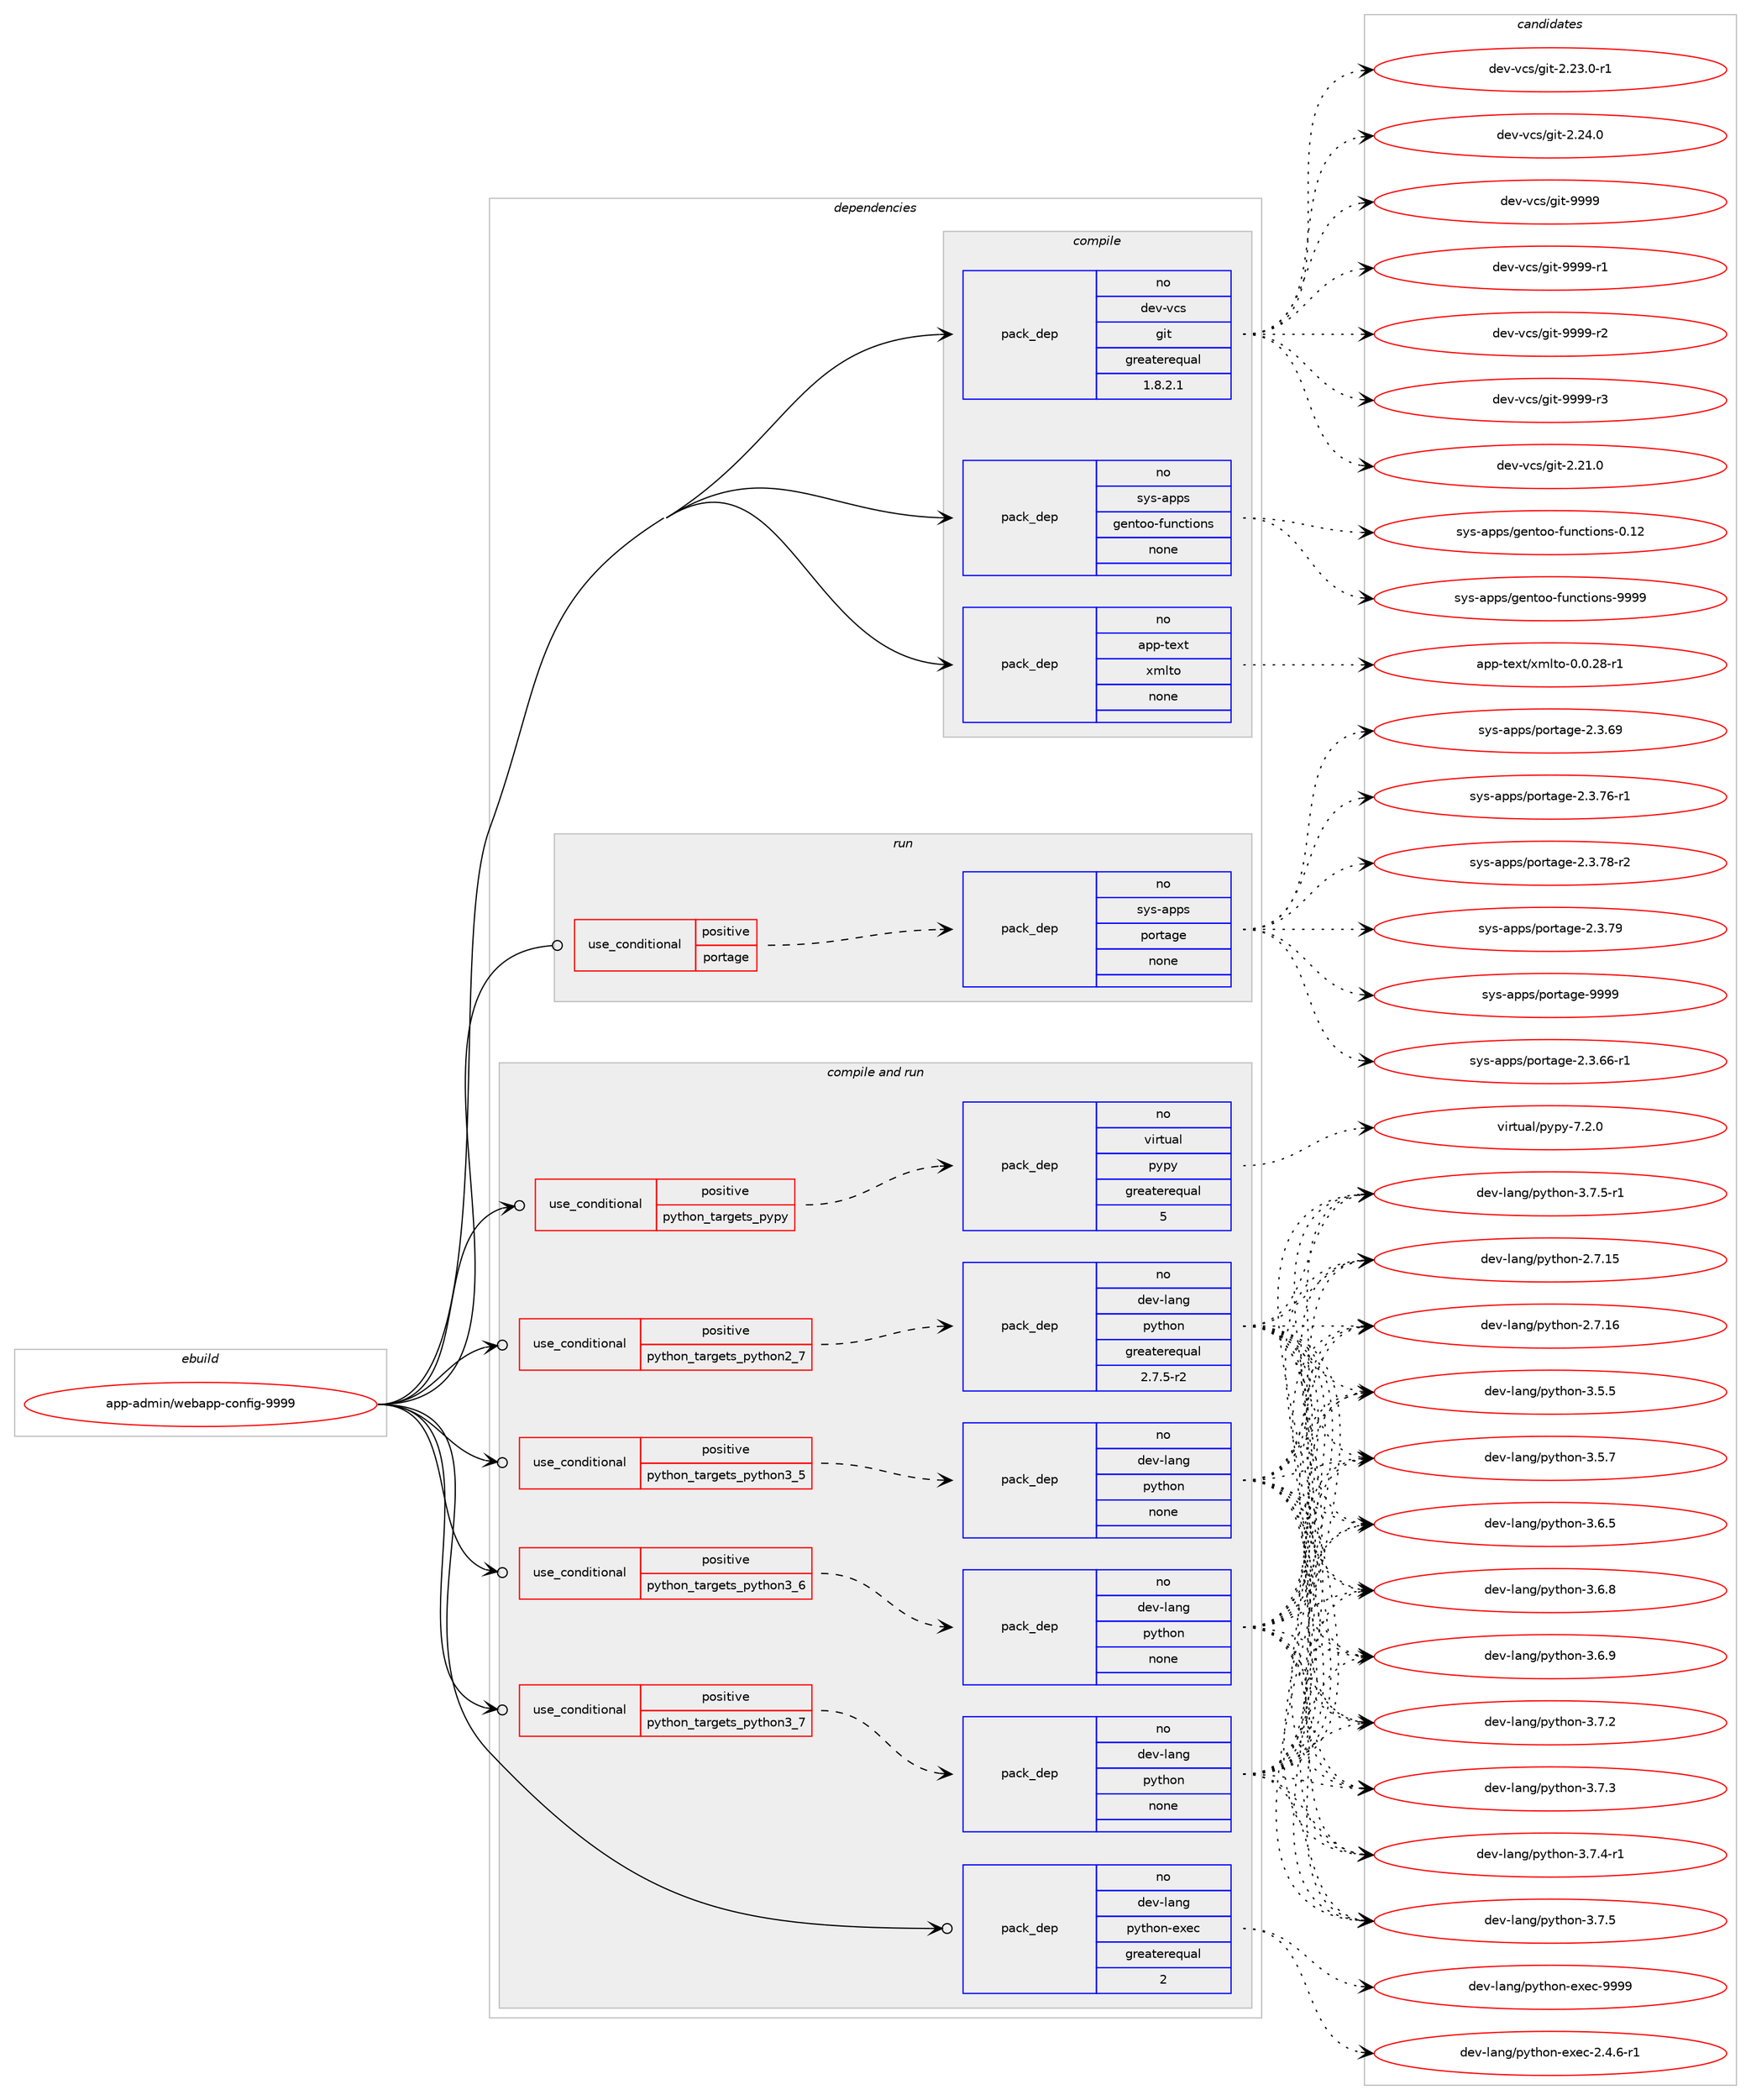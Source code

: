 digraph prolog {

# *************
# Graph options
# *************

newrank=true;
concentrate=true;
compound=true;
graph [rankdir=LR,fontname=Helvetica,fontsize=10,ranksep=1.5];#, ranksep=2.5, nodesep=0.2];
edge  [arrowhead=vee];
node  [fontname=Helvetica,fontsize=10];

# **********
# The ebuild
# **********

subgraph cluster_leftcol {
color=gray;
rank=same;
label=<<i>ebuild</i>>;
id [label="app-admin/webapp-config-9999", color=red, width=4, href="../app-admin/webapp-config-9999.svg"];
}

# ****************
# The dependencies
# ****************

subgraph cluster_midcol {
color=gray;
label=<<i>dependencies</i>>;
subgraph cluster_compile {
fillcolor="#eeeeee";
style=filled;
label=<<i>compile</i>>;
subgraph pack350865 {
dependency471899 [label=<<TABLE BORDER="0" CELLBORDER="1" CELLSPACING="0" CELLPADDING="4" WIDTH="220"><TR><TD ROWSPAN="6" CELLPADDING="30">pack_dep</TD></TR><TR><TD WIDTH="110">no</TD></TR><TR><TD>app-text</TD></TR><TR><TD>xmlto</TD></TR><TR><TD>none</TD></TR><TR><TD></TD></TR></TABLE>>, shape=none, color=blue];
}
id:e -> dependency471899:w [weight=20,style="solid",arrowhead="vee"];
subgraph pack350866 {
dependency471900 [label=<<TABLE BORDER="0" CELLBORDER="1" CELLSPACING="0" CELLPADDING="4" WIDTH="220"><TR><TD ROWSPAN="6" CELLPADDING="30">pack_dep</TD></TR><TR><TD WIDTH="110">no</TD></TR><TR><TD>dev-vcs</TD></TR><TR><TD>git</TD></TR><TR><TD>greaterequal</TD></TR><TR><TD>1.8.2.1</TD></TR></TABLE>>, shape=none, color=blue];
}
id:e -> dependency471900:w [weight=20,style="solid",arrowhead="vee"];
subgraph pack350867 {
dependency471901 [label=<<TABLE BORDER="0" CELLBORDER="1" CELLSPACING="0" CELLPADDING="4" WIDTH="220"><TR><TD ROWSPAN="6" CELLPADDING="30">pack_dep</TD></TR><TR><TD WIDTH="110">no</TD></TR><TR><TD>sys-apps</TD></TR><TR><TD>gentoo-functions</TD></TR><TR><TD>none</TD></TR><TR><TD></TD></TR></TABLE>>, shape=none, color=blue];
}
id:e -> dependency471901:w [weight=20,style="solid",arrowhead="vee"];
}
subgraph cluster_compileandrun {
fillcolor="#eeeeee";
style=filled;
label=<<i>compile and run</i>>;
subgraph cond112479 {
dependency471902 [label=<<TABLE BORDER="0" CELLBORDER="1" CELLSPACING="0" CELLPADDING="4"><TR><TD ROWSPAN="3" CELLPADDING="10">use_conditional</TD></TR><TR><TD>positive</TD></TR><TR><TD>python_targets_pypy</TD></TR></TABLE>>, shape=none, color=red];
subgraph pack350868 {
dependency471903 [label=<<TABLE BORDER="0" CELLBORDER="1" CELLSPACING="0" CELLPADDING="4" WIDTH="220"><TR><TD ROWSPAN="6" CELLPADDING="30">pack_dep</TD></TR><TR><TD WIDTH="110">no</TD></TR><TR><TD>virtual</TD></TR><TR><TD>pypy</TD></TR><TR><TD>greaterequal</TD></TR><TR><TD>5</TD></TR></TABLE>>, shape=none, color=blue];
}
dependency471902:e -> dependency471903:w [weight=20,style="dashed",arrowhead="vee"];
}
id:e -> dependency471902:w [weight=20,style="solid",arrowhead="odotvee"];
subgraph cond112480 {
dependency471904 [label=<<TABLE BORDER="0" CELLBORDER="1" CELLSPACING="0" CELLPADDING="4"><TR><TD ROWSPAN="3" CELLPADDING="10">use_conditional</TD></TR><TR><TD>positive</TD></TR><TR><TD>python_targets_python2_7</TD></TR></TABLE>>, shape=none, color=red];
subgraph pack350869 {
dependency471905 [label=<<TABLE BORDER="0" CELLBORDER="1" CELLSPACING="0" CELLPADDING="4" WIDTH="220"><TR><TD ROWSPAN="6" CELLPADDING="30">pack_dep</TD></TR><TR><TD WIDTH="110">no</TD></TR><TR><TD>dev-lang</TD></TR><TR><TD>python</TD></TR><TR><TD>greaterequal</TD></TR><TR><TD>2.7.5-r2</TD></TR></TABLE>>, shape=none, color=blue];
}
dependency471904:e -> dependency471905:w [weight=20,style="dashed",arrowhead="vee"];
}
id:e -> dependency471904:w [weight=20,style="solid",arrowhead="odotvee"];
subgraph cond112481 {
dependency471906 [label=<<TABLE BORDER="0" CELLBORDER="1" CELLSPACING="0" CELLPADDING="4"><TR><TD ROWSPAN="3" CELLPADDING="10">use_conditional</TD></TR><TR><TD>positive</TD></TR><TR><TD>python_targets_python3_5</TD></TR></TABLE>>, shape=none, color=red];
subgraph pack350870 {
dependency471907 [label=<<TABLE BORDER="0" CELLBORDER="1" CELLSPACING="0" CELLPADDING="4" WIDTH="220"><TR><TD ROWSPAN="6" CELLPADDING="30">pack_dep</TD></TR><TR><TD WIDTH="110">no</TD></TR><TR><TD>dev-lang</TD></TR><TR><TD>python</TD></TR><TR><TD>none</TD></TR><TR><TD></TD></TR></TABLE>>, shape=none, color=blue];
}
dependency471906:e -> dependency471907:w [weight=20,style="dashed",arrowhead="vee"];
}
id:e -> dependency471906:w [weight=20,style="solid",arrowhead="odotvee"];
subgraph cond112482 {
dependency471908 [label=<<TABLE BORDER="0" CELLBORDER="1" CELLSPACING="0" CELLPADDING="4"><TR><TD ROWSPAN="3" CELLPADDING="10">use_conditional</TD></TR><TR><TD>positive</TD></TR><TR><TD>python_targets_python3_6</TD></TR></TABLE>>, shape=none, color=red];
subgraph pack350871 {
dependency471909 [label=<<TABLE BORDER="0" CELLBORDER="1" CELLSPACING="0" CELLPADDING="4" WIDTH="220"><TR><TD ROWSPAN="6" CELLPADDING="30">pack_dep</TD></TR><TR><TD WIDTH="110">no</TD></TR><TR><TD>dev-lang</TD></TR><TR><TD>python</TD></TR><TR><TD>none</TD></TR><TR><TD></TD></TR></TABLE>>, shape=none, color=blue];
}
dependency471908:e -> dependency471909:w [weight=20,style="dashed",arrowhead="vee"];
}
id:e -> dependency471908:w [weight=20,style="solid",arrowhead="odotvee"];
subgraph cond112483 {
dependency471910 [label=<<TABLE BORDER="0" CELLBORDER="1" CELLSPACING="0" CELLPADDING="4"><TR><TD ROWSPAN="3" CELLPADDING="10">use_conditional</TD></TR><TR><TD>positive</TD></TR><TR><TD>python_targets_python3_7</TD></TR></TABLE>>, shape=none, color=red];
subgraph pack350872 {
dependency471911 [label=<<TABLE BORDER="0" CELLBORDER="1" CELLSPACING="0" CELLPADDING="4" WIDTH="220"><TR><TD ROWSPAN="6" CELLPADDING="30">pack_dep</TD></TR><TR><TD WIDTH="110">no</TD></TR><TR><TD>dev-lang</TD></TR><TR><TD>python</TD></TR><TR><TD>none</TD></TR><TR><TD></TD></TR></TABLE>>, shape=none, color=blue];
}
dependency471910:e -> dependency471911:w [weight=20,style="dashed",arrowhead="vee"];
}
id:e -> dependency471910:w [weight=20,style="solid",arrowhead="odotvee"];
subgraph pack350873 {
dependency471912 [label=<<TABLE BORDER="0" CELLBORDER="1" CELLSPACING="0" CELLPADDING="4" WIDTH="220"><TR><TD ROWSPAN="6" CELLPADDING="30">pack_dep</TD></TR><TR><TD WIDTH="110">no</TD></TR><TR><TD>dev-lang</TD></TR><TR><TD>python-exec</TD></TR><TR><TD>greaterequal</TD></TR><TR><TD>2</TD></TR></TABLE>>, shape=none, color=blue];
}
id:e -> dependency471912:w [weight=20,style="solid",arrowhead="odotvee"];
}
subgraph cluster_run {
fillcolor="#eeeeee";
style=filled;
label=<<i>run</i>>;
subgraph cond112484 {
dependency471913 [label=<<TABLE BORDER="0" CELLBORDER="1" CELLSPACING="0" CELLPADDING="4"><TR><TD ROWSPAN="3" CELLPADDING="10">use_conditional</TD></TR><TR><TD>positive</TD></TR><TR><TD>portage</TD></TR></TABLE>>, shape=none, color=red];
subgraph pack350874 {
dependency471914 [label=<<TABLE BORDER="0" CELLBORDER="1" CELLSPACING="0" CELLPADDING="4" WIDTH="220"><TR><TD ROWSPAN="6" CELLPADDING="30">pack_dep</TD></TR><TR><TD WIDTH="110">no</TD></TR><TR><TD>sys-apps</TD></TR><TR><TD>portage</TD></TR><TR><TD>none</TD></TR><TR><TD></TD></TR></TABLE>>, shape=none, color=blue];
}
dependency471913:e -> dependency471914:w [weight=20,style="dashed",arrowhead="vee"];
}
id:e -> dependency471913:w [weight=20,style="solid",arrowhead="odot"];
}
}

# **************
# The candidates
# **************

subgraph cluster_choices {
rank=same;
color=gray;
label=<<i>candidates</i>>;

subgraph choice350865 {
color=black;
nodesep=1;
choice971121124511610112011647120109108116111454846484650564511449 [label="app-text/xmlto-0.0.28-r1", color=red, width=4,href="../app-text/xmlto-0.0.28-r1.svg"];
dependency471899:e -> choice971121124511610112011647120109108116111454846484650564511449:w [style=dotted,weight="100"];
}
subgraph choice350866 {
color=black;
nodesep=1;
choice10010111845118991154710310511645504650494648 [label="dev-vcs/git-2.21.0", color=red, width=4,href="../dev-vcs/git-2.21.0.svg"];
choice100101118451189911547103105116455046505146484511449 [label="dev-vcs/git-2.23.0-r1", color=red, width=4,href="../dev-vcs/git-2.23.0-r1.svg"];
choice10010111845118991154710310511645504650524648 [label="dev-vcs/git-2.24.0", color=red, width=4,href="../dev-vcs/git-2.24.0.svg"];
choice1001011184511899115471031051164557575757 [label="dev-vcs/git-9999", color=red, width=4,href="../dev-vcs/git-9999.svg"];
choice10010111845118991154710310511645575757574511449 [label="dev-vcs/git-9999-r1", color=red, width=4,href="../dev-vcs/git-9999-r1.svg"];
choice10010111845118991154710310511645575757574511450 [label="dev-vcs/git-9999-r2", color=red, width=4,href="../dev-vcs/git-9999-r2.svg"];
choice10010111845118991154710310511645575757574511451 [label="dev-vcs/git-9999-r3", color=red, width=4,href="../dev-vcs/git-9999-r3.svg"];
dependency471900:e -> choice10010111845118991154710310511645504650494648:w [style=dotted,weight="100"];
dependency471900:e -> choice100101118451189911547103105116455046505146484511449:w [style=dotted,weight="100"];
dependency471900:e -> choice10010111845118991154710310511645504650524648:w [style=dotted,weight="100"];
dependency471900:e -> choice1001011184511899115471031051164557575757:w [style=dotted,weight="100"];
dependency471900:e -> choice10010111845118991154710310511645575757574511449:w [style=dotted,weight="100"];
dependency471900:e -> choice10010111845118991154710310511645575757574511450:w [style=dotted,weight="100"];
dependency471900:e -> choice10010111845118991154710310511645575757574511451:w [style=dotted,weight="100"];
}
subgraph choice350867 {
color=black;
nodesep=1;
choice11512111545971121121154710310111011611111145102117110991161051111101154548464950 [label="sys-apps/gentoo-functions-0.12", color=red, width=4,href="../sys-apps/gentoo-functions-0.12.svg"];
choice11512111545971121121154710310111011611111145102117110991161051111101154557575757 [label="sys-apps/gentoo-functions-9999", color=red, width=4,href="../sys-apps/gentoo-functions-9999.svg"];
dependency471901:e -> choice11512111545971121121154710310111011611111145102117110991161051111101154548464950:w [style=dotted,weight="100"];
dependency471901:e -> choice11512111545971121121154710310111011611111145102117110991161051111101154557575757:w [style=dotted,weight="100"];
}
subgraph choice350868 {
color=black;
nodesep=1;
choice1181051141161179710847112121112121455546504648 [label="virtual/pypy-7.2.0", color=red, width=4,href="../virtual/pypy-7.2.0.svg"];
dependency471903:e -> choice1181051141161179710847112121112121455546504648:w [style=dotted,weight="100"];
}
subgraph choice350869 {
color=black;
nodesep=1;
choice10010111845108971101034711212111610411111045504655464953 [label="dev-lang/python-2.7.15", color=red, width=4,href="../dev-lang/python-2.7.15.svg"];
choice10010111845108971101034711212111610411111045504655464954 [label="dev-lang/python-2.7.16", color=red, width=4,href="../dev-lang/python-2.7.16.svg"];
choice100101118451089711010347112121116104111110455146534653 [label="dev-lang/python-3.5.5", color=red, width=4,href="../dev-lang/python-3.5.5.svg"];
choice100101118451089711010347112121116104111110455146534655 [label="dev-lang/python-3.5.7", color=red, width=4,href="../dev-lang/python-3.5.7.svg"];
choice100101118451089711010347112121116104111110455146544653 [label="dev-lang/python-3.6.5", color=red, width=4,href="../dev-lang/python-3.6.5.svg"];
choice100101118451089711010347112121116104111110455146544656 [label="dev-lang/python-3.6.8", color=red, width=4,href="../dev-lang/python-3.6.8.svg"];
choice100101118451089711010347112121116104111110455146544657 [label="dev-lang/python-3.6.9", color=red, width=4,href="../dev-lang/python-3.6.9.svg"];
choice100101118451089711010347112121116104111110455146554650 [label="dev-lang/python-3.7.2", color=red, width=4,href="../dev-lang/python-3.7.2.svg"];
choice100101118451089711010347112121116104111110455146554651 [label="dev-lang/python-3.7.3", color=red, width=4,href="../dev-lang/python-3.7.3.svg"];
choice1001011184510897110103471121211161041111104551465546524511449 [label="dev-lang/python-3.7.4-r1", color=red, width=4,href="../dev-lang/python-3.7.4-r1.svg"];
choice100101118451089711010347112121116104111110455146554653 [label="dev-lang/python-3.7.5", color=red, width=4,href="../dev-lang/python-3.7.5.svg"];
choice1001011184510897110103471121211161041111104551465546534511449 [label="dev-lang/python-3.7.5-r1", color=red, width=4,href="../dev-lang/python-3.7.5-r1.svg"];
dependency471905:e -> choice10010111845108971101034711212111610411111045504655464953:w [style=dotted,weight="100"];
dependency471905:e -> choice10010111845108971101034711212111610411111045504655464954:w [style=dotted,weight="100"];
dependency471905:e -> choice100101118451089711010347112121116104111110455146534653:w [style=dotted,weight="100"];
dependency471905:e -> choice100101118451089711010347112121116104111110455146534655:w [style=dotted,weight="100"];
dependency471905:e -> choice100101118451089711010347112121116104111110455146544653:w [style=dotted,weight="100"];
dependency471905:e -> choice100101118451089711010347112121116104111110455146544656:w [style=dotted,weight="100"];
dependency471905:e -> choice100101118451089711010347112121116104111110455146544657:w [style=dotted,weight="100"];
dependency471905:e -> choice100101118451089711010347112121116104111110455146554650:w [style=dotted,weight="100"];
dependency471905:e -> choice100101118451089711010347112121116104111110455146554651:w [style=dotted,weight="100"];
dependency471905:e -> choice1001011184510897110103471121211161041111104551465546524511449:w [style=dotted,weight="100"];
dependency471905:e -> choice100101118451089711010347112121116104111110455146554653:w [style=dotted,weight="100"];
dependency471905:e -> choice1001011184510897110103471121211161041111104551465546534511449:w [style=dotted,weight="100"];
}
subgraph choice350870 {
color=black;
nodesep=1;
choice10010111845108971101034711212111610411111045504655464953 [label="dev-lang/python-2.7.15", color=red, width=4,href="../dev-lang/python-2.7.15.svg"];
choice10010111845108971101034711212111610411111045504655464954 [label="dev-lang/python-2.7.16", color=red, width=4,href="../dev-lang/python-2.7.16.svg"];
choice100101118451089711010347112121116104111110455146534653 [label="dev-lang/python-3.5.5", color=red, width=4,href="../dev-lang/python-3.5.5.svg"];
choice100101118451089711010347112121116104111110455146534655 [label="dev-lang/python-3.5.7", color=red, width=4,href="../dev-lang/python-3.5.7.svg"];
choice100101118451089711010347112121116104111110455146544653 [label="dev-lang/python-3.6.5", color=red, width=4,href="../dev-lang/python-3.6.5.svg"];
choice100101118451089711010347112121116104111110455146544656 [label="dev-lang/python-3.6.8", color=red, width=4,href="../dev-lang/python-3.6.8.svg"];
choice100101118451089711010347112121116104111110455146544657 [label="dev-lang/python-3.6.9", color=red, width=4,href="../dev-lang/python-3.6.9.svg"];
choice100101118451089711010347112121116104111110455146554650 [label="dev-lang/python-3.7.2", color=red, width=4,href="../dev-lang/python-3.7.2.svg"];
choice100101118451089711010347112121116104111110455146554651 [label="dev-lang/python-3.7.3", color=red, width=4,href="../dev-lang/python-3.7.3.svg"];
choice1001011184510897110103471121211161041111104551465546524511449 [label="dev-lang/python-3.7.4-r1", color=red, width=4,href="../dev-lang/python-3.7.4-r1.svg"];
choice100101118451089711010347112121116104111110455146554653 [label="dev-lang/python-3.7.5", color=red, width=4,href="../dev-lang/python-3.7.5.svg"];
choice1001011184510897110103471121211161041111104551465546534511449 [label="dev-lang/python-3.7.5-r1", color=red, width=4,href="../dev-lang/python-3.7.5-r1.svg"];
dependency471907:e -> choice10010111845108971101034711212111610411111045504655464953:w [style=dotted,weight="100"];
dependency471907:e -> choice10010111845108971101034711212111610411111045504655464954:w [style=dotted,weight="100"];
dependency471907:e -> choice100101118451089711010347112121116104111110455146534653:w [style=dotted,weight="100"];
dependency471907:e -> choice100101118451089711010347112121116104111110455146534655:w [style=dotted,weight="100"];
dependency471907:e -> choice100101118451089711010347112121116104111110455146544653:w [style=dotted,weight="100"];
dependency471907:e -> choice100101118451089711010347112121116104111110455146544656:w [style=dotted,weight="100"];
dependency471907:e -> choice100101118451089711010347112121116104111110455146544657:w [style=dotted,weight="100"];
dependency471907:e -> choice100101118451089711010347112121116104111110455146554650:w [style=dotted,weight="100"];
dependency471907:e -> choice100101118451089711010347112121116104111110455146554651:w [style=dotted,weight="100"];
dependency471907:e -> choice1001011184510897110103471121211161041111104551465546524511449:w [style=dotted,weight="100"];
dependency471907:e -> choice100101118451089711010347112121116104111110455146554653:w [style=dotted,weight="100"];
dependency471907:e -> choice1001011184510897110103471121211161041111104551465546534511449:w [style=dotted,weight="100"];
}
subgraph choice350871 {
color=black;
nodesep=1;
choice10010111845108971101034711212111610411111045504655464953 [label="dev-lang/python-2.7.15", color=red, width=4,href="../dev-lang/python-2.7.15.svg"];
choice10010111845108971101034711212111610411111045504655464954 [label="dev-lang/python-2.7.16", color=red, width=4,href="../dev-lang/python-2.7.16.svg"];
choice100101118451089711010347112121116104111110455146534653 [label="dev-lang/python-3.5.5", color=red, width=4,href="../dev-lang/python-3.5.5.svg"];
choice100101118451089711010347112121116104111110455146534655 [label="dev-lang/python-3.5.7", color=red, width=4,href="../dev-lang/python-3.5.7.svg"];
choice100101118451089711010347112121116104111110455146544653 [label="dev-lang/python-3.6.5", color=red, width=4,href="../dev-lang/python-3.6.5.svg"];
choice100101118451089711010347112121116104111110455146544656 [label="dev-lang/python-3.6.8", color=red, width=4,href="../dev-lang/python-3.6.8.svg"];
choice100101118451089711010347112121116104111110455146544657 [label="dev-lang/python-3.6.9", color=red, width=4,href="../dev-lang/python-3.6.9.svg"];
choice100101118451089711010347112121116104111110455146554650 [label="dev-lang/python-3.7.2", color=red, width=4,href="../dev-lang/python-3.7.2.svg"];
choice100101118451089711010347112121116104111110455146554651 [label="dev-lang/python-3.7.3", color=red, width=4,href="../dev-lang/python-3.7.3.svg"];
choice1001011184510897110103471121211161041111104551465546524511449 [label="dev-lang/python-3.7.4-r1", color=red, width=4,href="../dev-lang/python-3.7.4-r1.svg"];
choice100101118451089711010347112121116104111110455146554653 [label="dev-lang/python-3.7.5", color=red, width=4,href="../dev-lang/python-3.7.5.svg"];
choice1001011184510897110103471121211161041111104551465546534511449 [label="dev-lang/python-3.7.5-r1", color=red, width=4,href="../dev-lang/python-3.7.5-r1.svg"];
dependency471909:e -> choice10010111845108971101034711212111610411111045504655464953:w [style=dotted,weight="100"];
dependency471909:e -> choice10010111845108971101034711212111610411111045504655464954:w [style=dotted,weight="100"];
dependency471909:e -> choice100101118451089711010347112121116104111110455146534653:w [style=dotted,weight="100"];
dependency471909:e -> choice100101118451089711010347112121116104111110455146534655:w [style=dotted,weight="100"];
dependency471909:e -> choice100101118451089711010347112121116104111110455146544653:w [style=dotted,weight="100"];
dependency471909:e -> choice100101118451089711010347112121116104111110455146544656:w [style=dotted,weight="100"];
dependency471909:e -> choice100101118451089711010347112121116104111110455146544657:w [style=dotted,weight="100"];
dependency471909:e -> choice100101118451089711010347112121116104111110455146554650:w [style=dotted,weight="100"];
dependency471909:e -> choice100101118451089711010347112121116104111110455146554651:w [style=dotted,weight="100"];
dependency471909:e -> choice1001011184510897110103471121211161041111104551465546524511449:w [style=dotted,weight="100"];
dependency471909:e -> choice100101118451089711010347112121116104111110455146554653:w [style=dotted,weight="100"];
dependency471909:e -> choice1001011184510897110103471121211161041111104551465546534511449:w [style=dotted,weight="100"];
}
subgraph choice350872 {
color=black;
nodesep=1;
choice10010111845108971101034711212111610411111045504655464953 [label="dev-lang/python-2.7.15", color=red, width=4,href="../dev-lang/python-2.7.15.svg"];
choice10010111845108971101034711212111610411111045504655464954 [label="dev-lang/python-2.7.16", color=red, width=4,href="../dev-lang/python-2.7.16.svg"];
choice100101118451089711010347112121116104111110455146534653 [label="dev-lang/python-3.5.5", color=red, width=4,href="../dev-lang/python-3.5.5.svg"];
choice100101118451089711010347112121116104111110455146534655 [label="dev-lang/python-3.5.7", color=red, width=4,href="../dev-lang/python-3.5.7.svg"];
choice100101118451089711010347112121116104111110455146544653 [label="dev-lang/python-3.6.5", color=red, width=4,href="../dev-lang/python-3.6.5.svg"];
choice100101118451089711010347112121116104111110455146544656 [label="dev-lang/python-3.6.8", color=red, width=4,href="../dev-lang/python-3.6.8.svg"];
choice100101118451089711010347112121116104111110455146544657 [label="dev-lang/python-3.6.9", color=red, width=4,href="../dev-lang/python-3.6.9.svg"];
choice100101118451089711010347112121116104111110455146554650 [label="dev-lang/python-3.7.2", color=red, width=4,href="../dev-lang/python-3.7.2.svg"];
choice100101118451089711010347112121116104111110455146554651 [label="dev-lang/python-3.7.3", color=red, width=4,href="../dev-lang/python-3.7.3.svg"];
choice1001011184510897110103471121211161041111104551465546524511449 [label="dev-lang/python-3.7.4-r1", color=red, width=4,href="../dev-lang/python-3.7.4-r1.svg"];
choice100101118451089711010347112121116104111110455146554653 [label="dev-lang/python-3.7.5", color=red, width=4,href="../dev-lang/python-3.7.5.svg"];
choice1001011184510897110103471121211161041111104551465546534511449 [label="dev-lang/python-3.7.5-r1", color=red, width=4,href="../dev-lang/python-3.7.5-r1.svg"];
dependency471911:e -> choice10010111845108971101034711212111610411111045504655464953:w [style=dotted,weight="100"];
dependency471911:e -> choice10010111845108971101034711212111610411111045504655464954:w [style=dotted,weight="100"];
dependency471911:e -> choice100101118451089711010347112121116104111110455146534653:w [style=dotted,weight="100"];
dependency471911:e -> choice100101118451089711010347112121116104111110455146534655:w [style=dotted,weight="100"];
dependency471911:e -> choice100101118451089711010347112121116104111110455146544653:w [style=dotted,weight="100"];
dependency471911:e -> choice100101118451089711010347112121116104111110455146544656:w [style=dotted,weight="100"];
dependency471911:e -> choice100101118451089711010347112121116104111110455146544657:w [style=dotted,weight="100"];
dependency471911:e -> choice100101118451089711010347112121116104111110455146554650:w [style=dotted,weight="100"];
dependency471911:e -> choice100101118451089711010347112121116104111110455146554651:w [style=dotted,weight="100"];
dependency471911:e -> choice1001011184510897110103471121211161041111104551465546524511449:w [style=dotted,weight="100"];
dependency471911:e -> choice100101118451089711010347112121116104111110455146554653:w [style=dotted,weight="100"];
dependency471911:e -> choice1001011184510897110103471121211161041111104551465546534511449:w [style=dotted,weight="100"];
}
subgraph choice350873 {
color=black;
nodesep=1;
choice10010111845108971101034711212111610411111045101120101994550465246544511449 [label="dev-lang/python-exec-2.4.6-r1", color=red, width=4,href="../dev-lang/python-exec-2.4.6-r1.svg"];
choice10010111845108971101034711212111610411111045101120101994557575757 [label="dev-lang/python-exec-9999", color=red, width=4,href="../dev-lang/python-exec-9999.svg"];
dependency471912:e -> choice10010111845108971101034711212111610411111045101120101994550465246544511449:w [style=dotted,weight="100"];
dependency471912:e -> choice10010111845108971101034711212111610411111045101120101994557575757:w [style=dotted,weight="100"];
}
subgraph choice350874 {
color=black;
nodesep=1;
choice11512111545971121121154711211111411697103101455046514654544511449 [label="sys-apps/portage-2.3.66-r1", color=red, width=4,href="../sys-apps/portage-2.3.66-r1.svg"];
choice1151211154597112112115471121111141169710310145504651465457 [label="sys-apps/portage-2.3.69", color=red, width=4,href="../sys-apps/portage-2.3.69.svg"];
choice11512111545971121121154711211111411697103101455046514655544511449 [label="sys-apps/portage-2.3.76-r1", color=red, width=4,href="../sys-apps/portage-2.3.76-r1.svg"];
choice11512111545971121121154711211111411697103101455046514655564511450 [label="sys-apps/portage-2.3.78-r2", color=red, width=4,href="../sys-apps/portage-2.3.78-r2.svg"];
choice1151211154597112112115471121111141169710310145504651465557 [label="sys-apps/portage-2.3.79", color=red, width=4,href="../sys-apps/portage-2.3.79.svg"];
choice115121115459711211211547112111114116971031014557575757 [label="sys-apps/portage-9999", color=red, width=4,href="../sys-apps/portage-9999.svg"];
dependency471914:e -> choice11512111545971121121154711211111411697103101455046514654544511449:w [style=dotted,weight="100"];
dependency471914:e -> choice1151211154597112112115471121111141169710310145504651465457:w [style=dotted,weight="100"];
dependency471914:e -> choice11512111545971121121154711211111411697103101455046514655544511449:w [style=dotted,weight="100"];
dependency471914:e -> choice11512111545971121121154711211111411697103101455046514655564511450:w [style=dotted,weight="100"];
dependency471914:e -> choice1151211154597112112115471121111141169710310145504651465557:w [style=dotted,weight="100"];
dependency471914:e -> choice115121115459711211211547112111114116971031014557575757:w [style=dotted,weight="100"];
}
}

}
